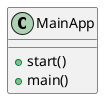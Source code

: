 /*
 *  UCF COP3330 Fall 2021 Assignment 4 Solution
 *  Copyright 2021 Riya Singh
 */
@startuml
'https://plantuml.com/sequence-diagram
class MainApp
{
    +start()
    +main()
}
@enduml